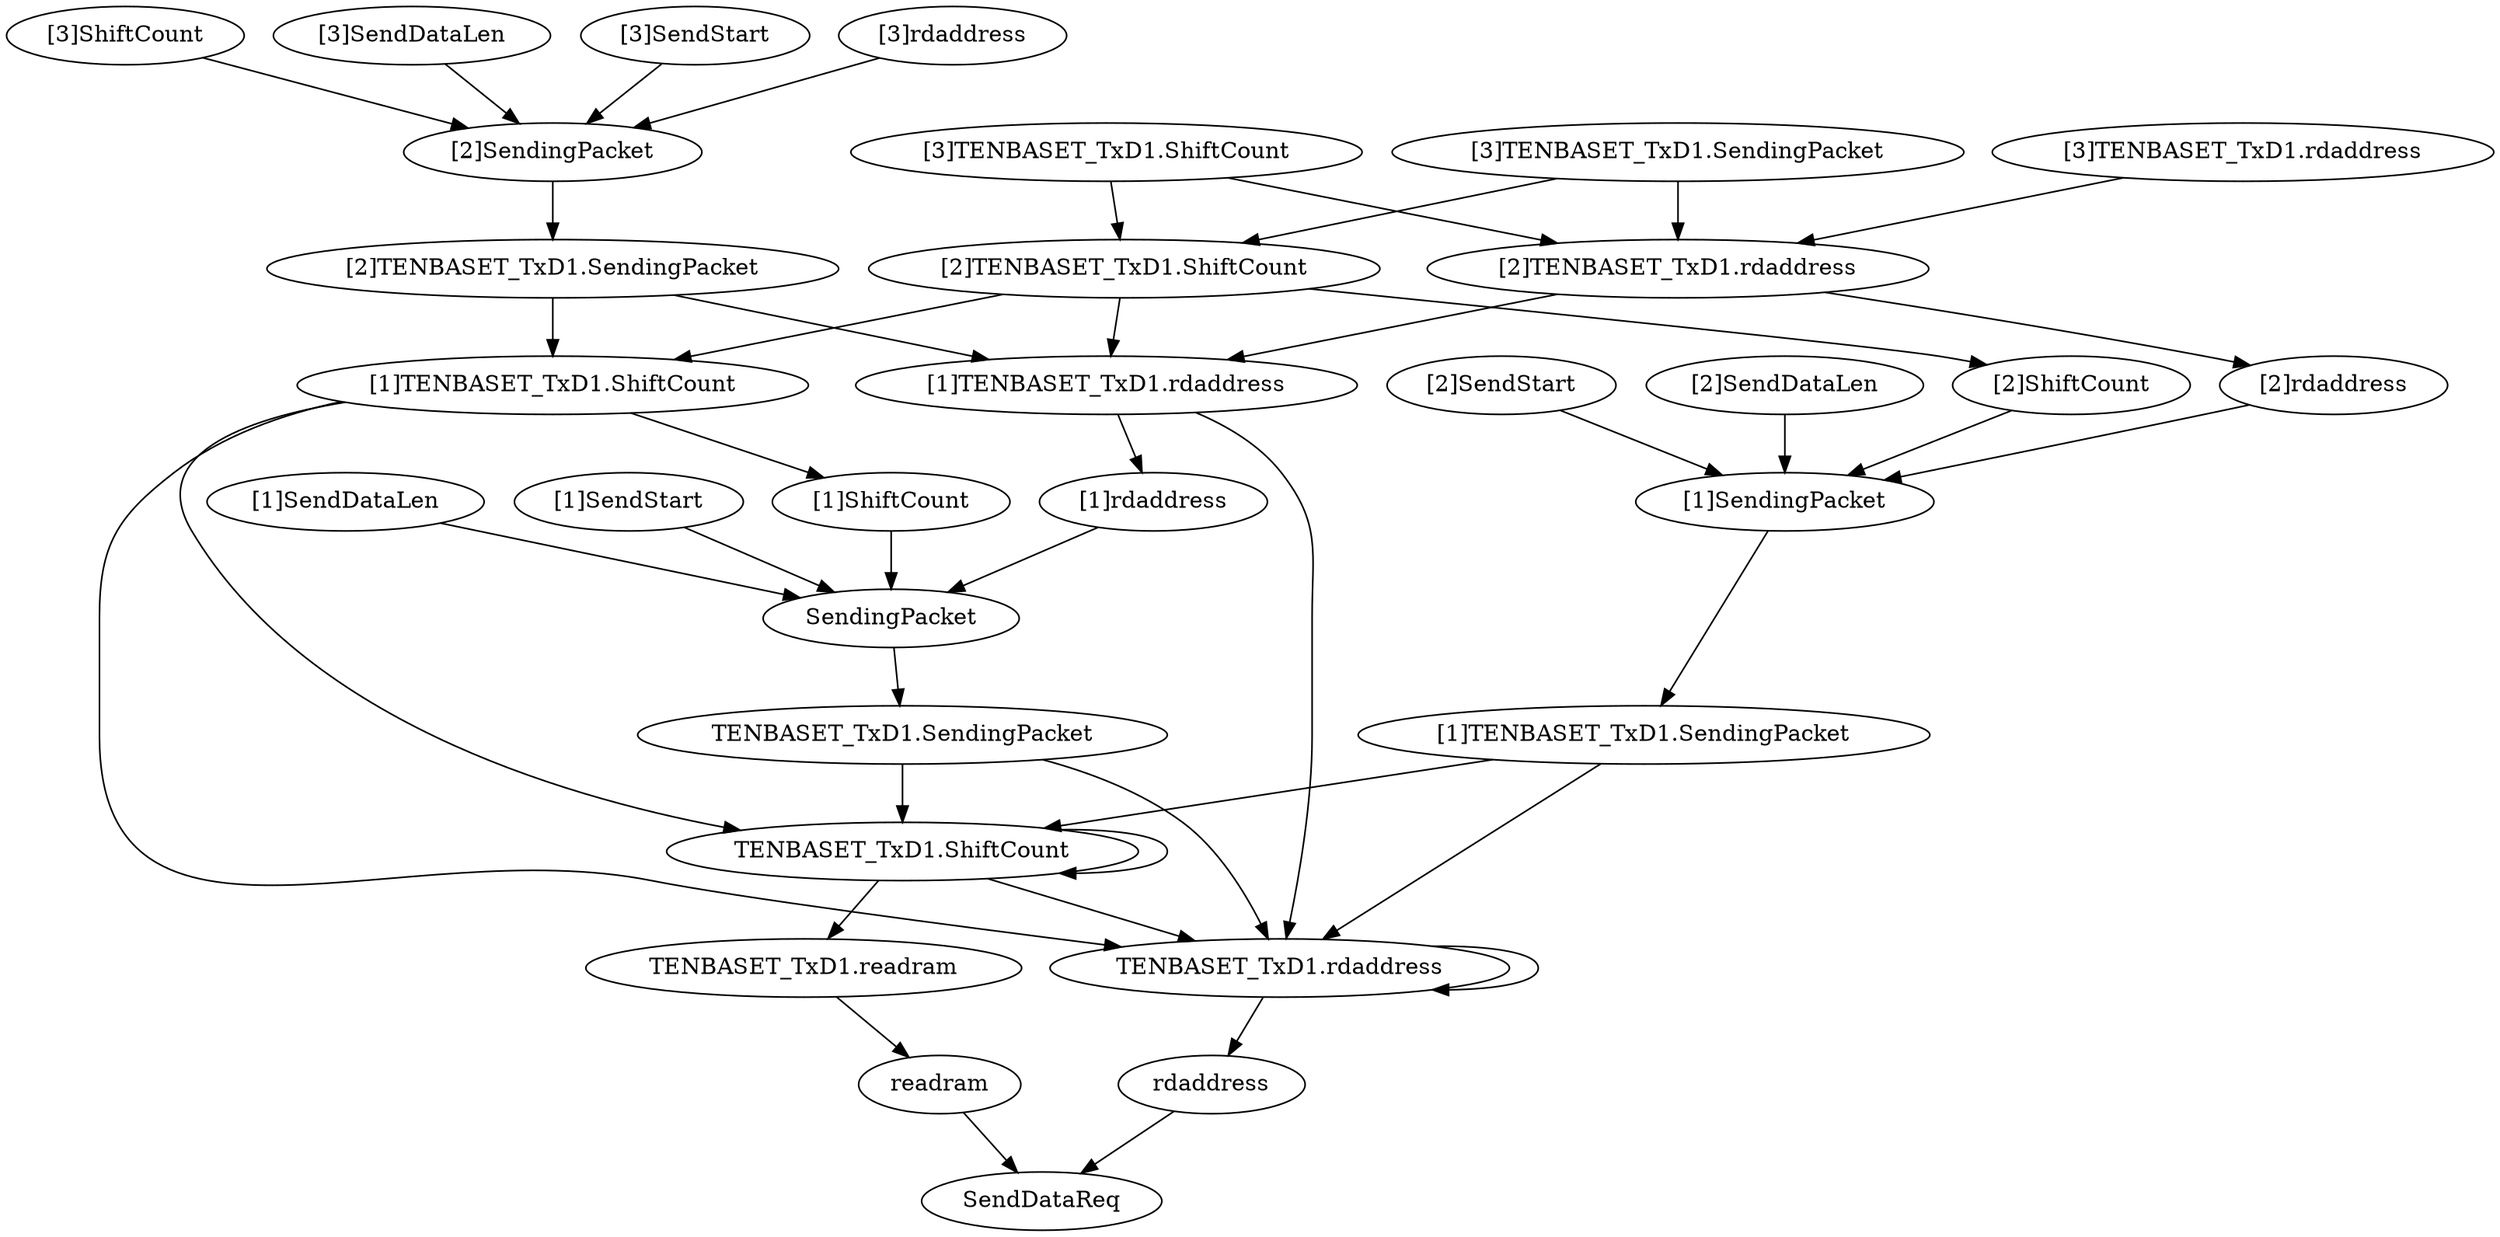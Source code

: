 digraph "" {
	"[2]SendStart"	 [complexity=11,
		importance=0.239484464979,
		rank=0.021771314998];
	"[1]SendingPacket"	 [complexity=10,
		importance=0.114422458182,
		rank=0.0114422458182];
	"[2]SendStart" -> "[1]SendingPacket";
	"TENBASET_TxD1.SendingPacket"	 [complexity=9,
		importance=0.0805741748644,
		rank=0.00895268609605];
	"TENBASET_TxD1.ShiftCount"	 [complexity=7,
		importance=0.0786513392351,
		rank=0.011235905605];
	"TENBASET_TxD1.SendingPacket" -> "TENBASET_TxD1.ShiftCount";
	"TENBASET_TxD1.rdaddress"	 [complexity=6,
		importance=0.0649083116686,
		rank=0.0108180519448];
	"TENBASET_TxD1.SendingPacket" -> "TENBASET_TxD1.rdaddress";
	"TENBASET_TxD1.ShiftCount" -> "TENBASET_TxD1.ShiftCount";
	"TENBASET_TxD1.readram"	 [complexity=3,
		importance=0.0384102256291,
		rank=0.012803408543];
	"TENBASET_TxD1.ShiftCount" -> "TENBASET_TxD1.readram";
	"TENBASET_TxD1.ShiftCount" -> "TENBASET_TxD1.rdaddress";
	"[2]SendingPacket"	 [complexity=15,
		importance=0.169995120713,
		rank=0.0113330080475];
	"[2]TENBASET_TxD1.SendingPacket"	 [complexity=15,
		importance=0.149889864962,
		rank=0.00999265766413];
	"[2]SendingPacket" -> "[2]TENBASET_TxD1.SendingPacket";
	"[3]ShiftCount"	 [complexity=18,
		importance=0.181779916533,
		rank=0.0100988842518];
	"[3]ShiftCount" -> "[2]SendingPacket";
	"[2]TENBASET_TxD1.ShiftCount"	 [complexity=13,
		importance=0.147967029333,
		rank=0.0113820791794];
	"[1]TENBASET_TxD1.ShiftCount"	 [complexity=12,
		importance=0.126207254002,
		rank=0.0105172711668];
	"[2]TENBASET_TxD1.ShiftCount" -> "[1]TENBASET_TxD1.ShiftCount";
	"[1]TENBASET_TxD1.rdaddress"	 [complexity=12,
		importance=0.134224001766,
		rank=0.0111853334805];
	"[2]TENBASET_TxD1.ShiftCount" -> "[1]TENBASET_TxD1.rdaddress";
	"[2]ShiftCount"	 [complexity=13,
		importance=0.126207254002,
		rank=0.00970825030784];
	"[2]TENBASET_TxD1.ShiftCount" -> "[2]ShiftCount";
	"[1]TENBASET_TxD1.ShiftCount" -> "TENBASET_TxD1.ShiftCount";
	"[1]ShiftCount"	 [complexity=12,
		importance=0.112464226435,
		rank=0.00937201886962];
	"[1]TENBASET_TxD1.ShiftCount" -> "[1]ShiftCount";
	"[1]TENBASET_TxD1.ShiftCount" -> "TENBASET_TxD1.rdaddress";
	"[3]TENBASET_TxD1.SendingPacket"	 [complexity=16,
		importance=0.163632892529,
		rank=0.010227055783];
	"[3]TENBASET_TxD1.SendingPacket" -> "[2]TENBASET_TxD1.ShiftCount";
	"[2]TENBASET_TxD1.rdaddress"	 [complexity=15,
		importance=0.152548026817,
		rank=0.0101698684545];
	"[3]TENBASET_TxD1.SendingPacket" -> "[2]TENBASET_TxD1.rdaddress";
	readram	 [complexity=3,
		importance=0.0266254298087,
		rank=0.00887514326957];
	"TENBASET_TxD1.readram" -> readram;
	"[2]SendDataLen"	 [complexity=13,
		importance=0.125062006797,
		rank=0.009620154369];
	"[2]SendDataLen" -> "[1]SendingPacket";
	"[2]rdaddress"	 [complexity=13,
		importance=0.129643004282,
		rank=0.00997253879089];
	"[2]TENBASET_TxD1.rdaddress" -> "[2]rdaddress";
	"[2]TENBASET_TxD1.rdaddress" -> "[1]TENBASET_TxD1.rdaddress";
	SendingPacket	 [complexity=9,
		importance=0.100679430615,
		rank=0.0111866034017];
	"[1]ShiftCount" -> SendingPacket;
	"[3]SendDataLen"	 [complexity=18,
		importance=0.180634669328,
		rank=0.0100352594071];
	"[3]SendDataLen" -> "[2]SendingPacket";
	SendDataReq	 [complexity=0,
		importance=0.0130397154663,
		rank=0.0];
	readram -> SendDataReq;
	"[1]SendDataLen"	 [complexity=12,
		importance=0.11131897923,
		rank=0.00927658160254];
	"[1]SendDataLen" -> SendingPacket;
	"[1]TENBASET_TxD1.SendingPacket"	 [complexity=10,
		importance=0.094317202431,
		rank=0.0094317202431];
	"[1]TENBASET_TxD1.SendingPacket" -> "TENBASET_TxD1.ShiftCount";
	"[1]TENBASET_TxD1.SendingPacket" -> "TENBASET_TxD1.rdaddress";
	"[2]rdaddress" -> "[1]SendingPacket";
	"[1]TENBASET_TxD1.rdaddress" -> "TENBASET_TxD1.rdaddress";
	"[1]rdaddress"	 [complexity=12,
		importance=0.115899976715,
		rank=0.00965833139292];
	"[1]TENBASET_TxD1.rdaddress" -> "[1]rdaddress";
	"[3]TENBASET_TxD1.ShiftCount"	 [complexity=16,
		importance=0.161710056899,
		rank=0.0101068785562];
	"[3]TENBASET_TxD1.ShiftCount" -> "[2]TENBASET_TxD1.ShiftCount";
	"[3]TENBASET_TxD1.ShiftCount" -> "[2]TENBASET_TxD1.rdaddress";
	"[3]SendStart"	 [complexity=16,
		importance=0.350629790041,
		rank=0.0219143618775];
	"[3]SendStart" -> "[2]SendingPacket";
	"[1]SendingPacket" -> "[1]TENBASET_TxD1.SendingPacket";
	"[3]TENBASET_TxD1.rdaddress"	 [complexity=18,
		importance=0.170872051868,
		rank=0.00949289177047];
	"[3]TENBASET_TxD1.rdaddress" -> "[2]TENBASET_TxD1.rdaddress";
	"[1]SendStart"	 [complexity=10,
		importance=0.211998409845,
		rank=0.0211998409845];
	"[1]SendStart" -> SendingPacket;
	"TENBASET_TxD1.rdaddress" -> "TENBASET_TxD1.rdaddress";
	rdaddress	 [complexity=3,
		importance=0.0282602615663,
		rank=0.00942008718878];
	"TENBASET_TxD1.rdaddress" -> rdaddress;
	SendingPacket -> "TENBASET_TxD1.SendingPacket";
	"[1]rdaddress" -> SendingPacket;
	"[3]rdaddress"	 [complexity=18,
		importance=0.185215666813,
		rank=0.0102897592674];
	"[3]rdaddress" -> "[2]SendingPacket";
	"[2]ShiftCount" -> "[1]SendingPacket";
	rdaddress -> SendDataReq;
	"[2]TENBASET_TxD1.SendingPacket" -> "[1]TENBASET_TxD1.ShiftCount";
	"[2]TENBASET_TxD1.SendingPacket" -> "[1]TENBASET_TxD1.rdaddress";
}
